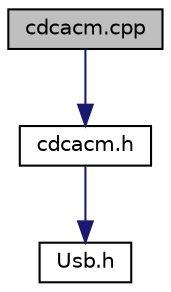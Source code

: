 digraph "cdcacm.cpp"
{
  edge [fontname="Helvetica",fontsize="10",labelfontname="Helvetica",labelfontsize="10"];
  node [fontname="Helvetica",fontsize="10",shape=record];
  Node1 [label="cdcacm.cpp",height=0.2,width=0.4,color="black", fillcolor="grey75", style="filled" fontcolor="black"];
  Node1 -> Node2 [color="midnightblue",fontsize="10",style="solid",fontname="Helvetica"];
  Node2 [label="cdcacm.h",height=0.2,width=0.4,color="black", fillcolor="white", style="filled",URL="$cdcacm_8h.html"];
  Node2 -> Node3 [color="midnightblue",fontsize="10",style="solid",fontname="Helvetica"];
  Node3 [label="Usb.h",height=0.2,width=0.4,color="black", fillcolor="white", style="filled",URL="$_usb_8h.html"];
}
